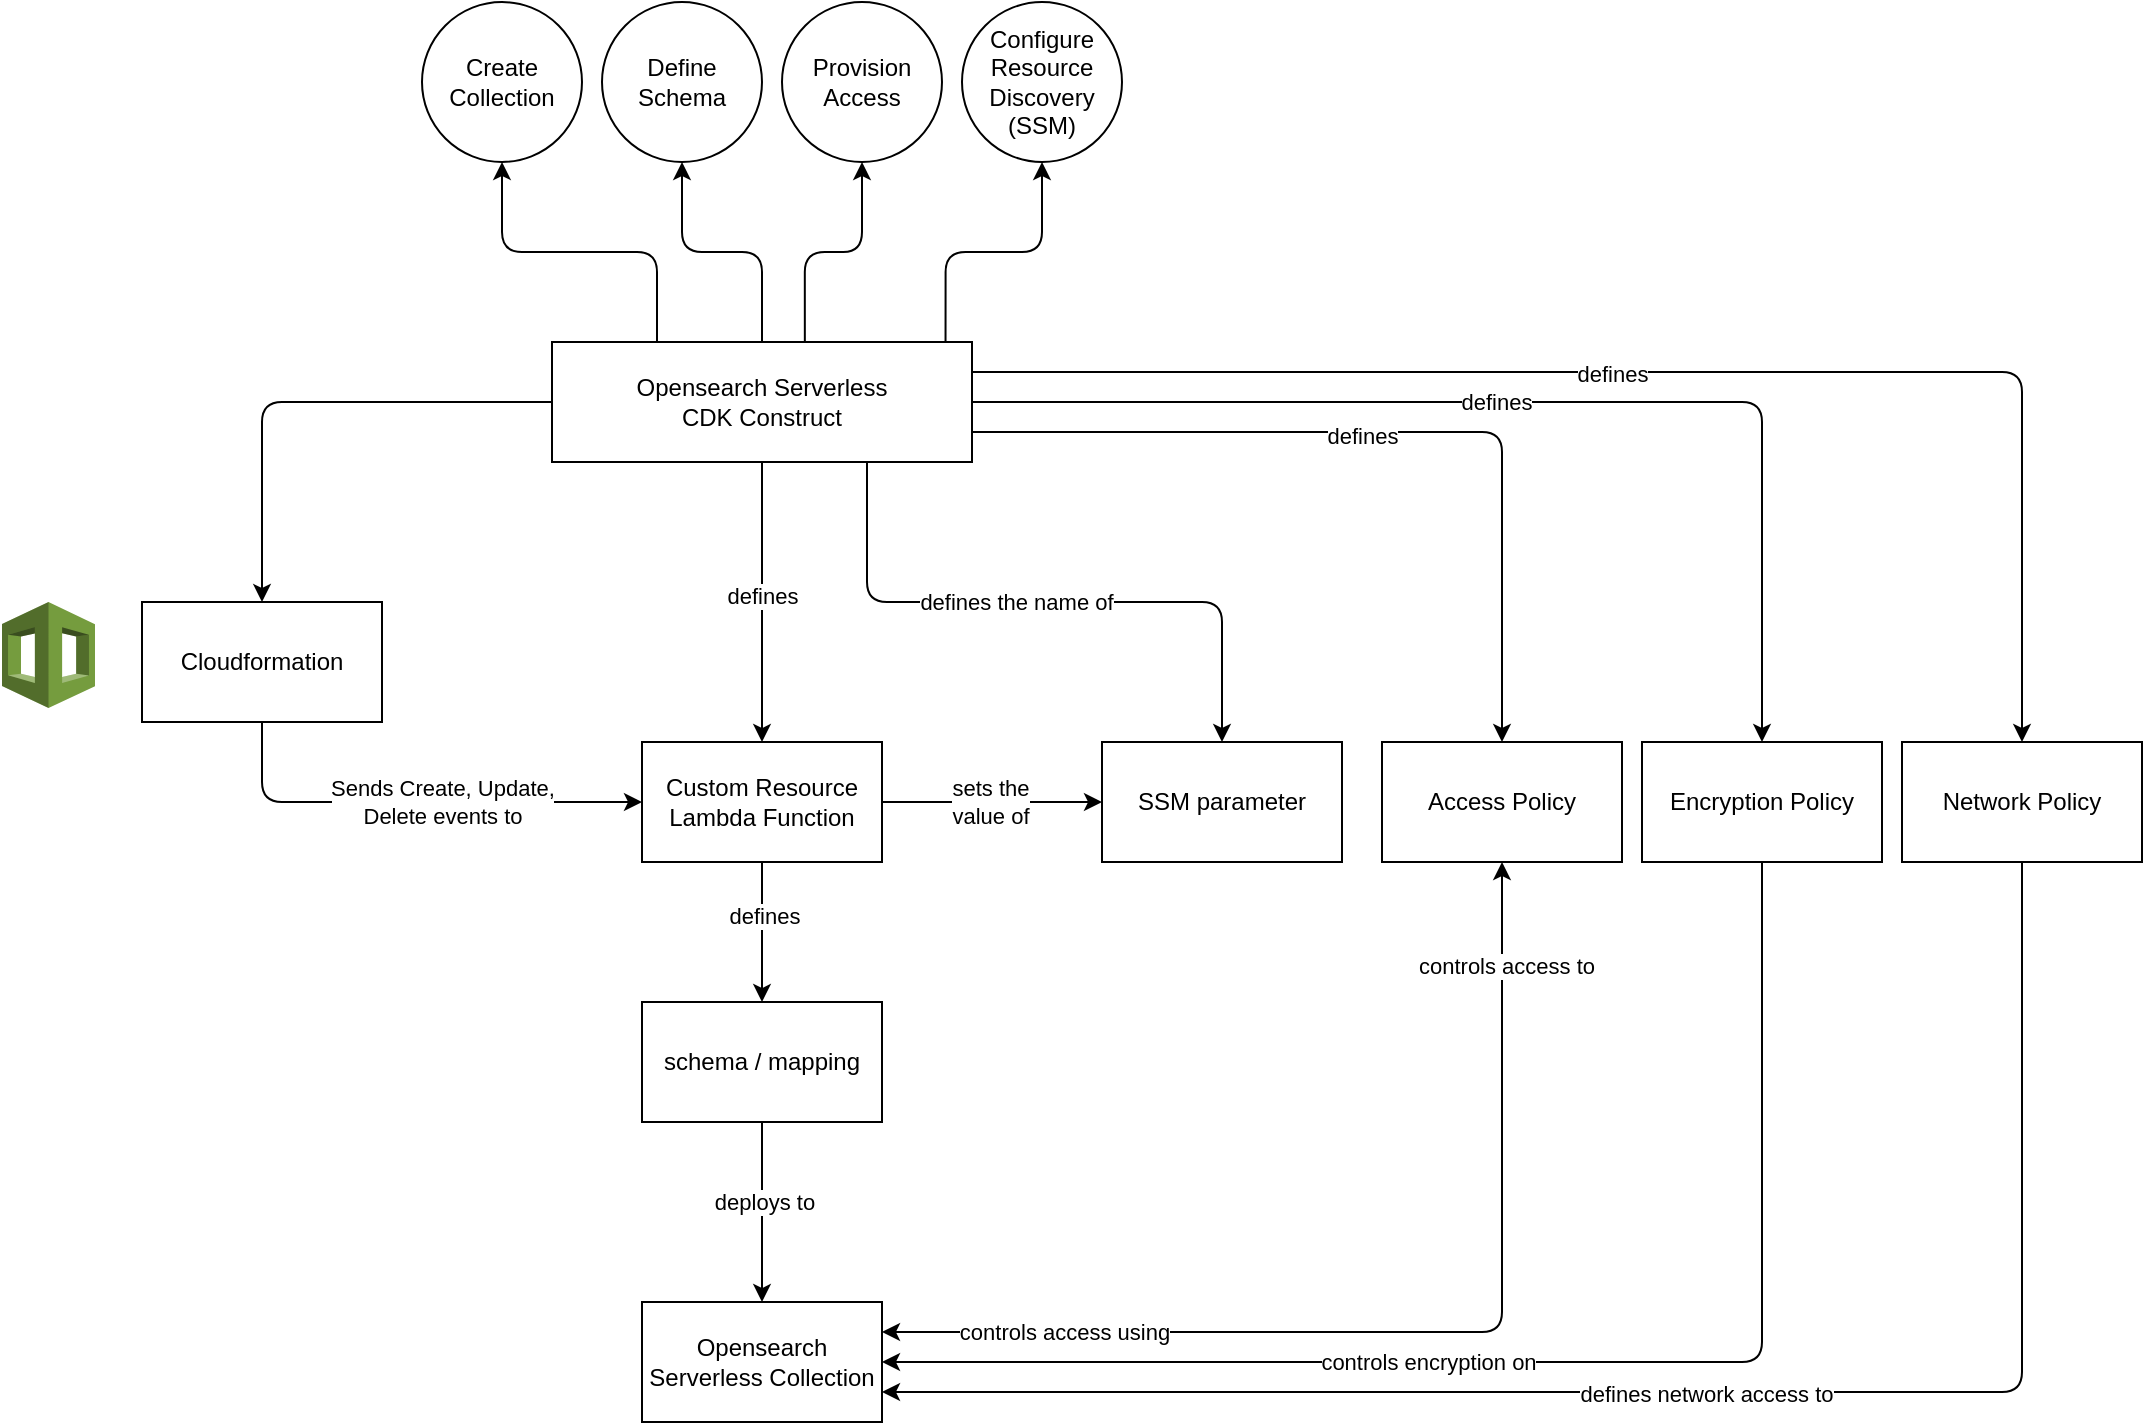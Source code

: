 <mxfile>
    <diagram id="lVyY_7FnQFCi8NZGSWvW" name="Page-1">
        <mxGraphModel dx="1255" dy="1999" grid="1" gridSize="10" guides="1" tooltips="1" connect="1" arrows="1" fold="1" page="1" pageScale="1" pageWidth="850" pageHeight="1100" math="0" shadow="0">
            <root>
                <mxCell id="0"/>
                <mxCell id="1" parent="0"/>
                <mxCell id="10" style="edgeStyle=orthogonalEdgeStyle;html=1;entryX=0.5;entryY=0;entryDx=0;entryDy=0;exitX=0.75;exitY=1;exitDx=0;exitDy=0;" edge="1" parent="1" source="2" target="4">
                    <mxGeometry relative="1" as="geometry">
                        <mxPoint x="340" y="90" as="targetPoint"/>
                    </mxGeometry>
                </mxCell>
                <mxCell id="12" value="defines the name of" style="edgeLabel;html=1;align=center;verticalAlign=middle;resizable=0;points=[];" vertex="1" connectable="0" parent="10">
                    <mxGeometry x="-0.368" y="-3" relative="1" as="geometry">
                        <mxPoint x="44" y="-3" as="offset"/>
                    </mxGeometry>
                </mxCell>
                <mxCell id="16" style="edgeStyle=orthogonalEdgeStyle;html=1;exitX=0;exitY=0.5;exitDx=0;exitDy=0;entryX=0.5;entryY=0;entryDx=0;entryDy=0;" edge="1" parent="1" source="2" target="15">
                    <mxGeometry relative="1" as="geometry"/>
                </mxCell>
                <mxCell id="22" style="edgeStyle=orthogonalEdgeStyle;html=1;exitX=1;exitY=0.75;exitDx=0;exitDy=0;entryX=0.5;entryY=0;entryDx=0;entryDy=0;" edge="1" parent="1" source="2" target="21">
                    <mxGeometry relative="1" as="geometry"/>
                </mxCell>
                <mxCell id="23" value="defines" style="edgeLabel;html=1;align=center;verticalAlign=middle;resizable=0;points=[];" vertex="1" connectable="0" parent="22">
                    <mxGeometry x="0.126" y="-2" relative="1" as="geometry">
                        <mxPoint x="-42" as="offset"/>
                    </mxGeometry>
                </mxCell>
                <mxCell id="31" style="edgeStyle=orthogonalEdgeStyle;html=1;exitX=1;exitY=0.5;exitDx=0;exitDy=0;startArrow=none;startFill=0;" edge="1" parent="1" source="2" target="28">
                    <mxGeometry relative="1" as="geometry"/>
                </mxCell>
                <mxCell id="35" value="defines" style="edgeLabel;html=1;align=center;verticalAlign=middle;resizable=0;points=[];" vertex="1" connectable="0" parent="31">
                    <mxGeometry x="-0.075" relative="1" as="geometry">
                        <mxPoint as="offset"/>
                    </mxGeometry>
                </mxCell>
                <mxCell id="32" style="edgeStyle=orthogonalEdgeStyle;html=1;startArrow=none;startFill=0;exitX=1;exitY=0.25;exitDx=0;exitDy=0;" edge="1" parent="1" source="2" target="29">
                    <mxGeometry relative="1" as="geometry">
                        <mxPoint x="480" y="40" as="sourcePoint"/>
                    </mxGeometry>
                </mxCell>
                <mxCell id="36" value="defines" style="edgeLabel;html=1;align=center;verticalAlign=middle;resizable=0;points=[];" vertex="1" connectable="0" parent="32">
                    <mxGeometry x="-0.099" y="-1" relative="1" as="geometry">
                        <mxPoint as="offset"/>
                    </mxGeometry>
                </mxCell>
                <mxCell id="43" value="" style="edgeStyle=orthogonalEdgeStyle;html=1;startArrow=none;startFill=0;exitX=0.25;exitY=0;exitDx=0;exitDy=0;" edge="1" parent="1" source="2" target="42">
                    <mxGeometry relative="1" as="geometry"/>
                </mxCell>
                <mxCell id="46" style="edgeStyle=orthogonalEdgeStyle;html=1;exitX=0.5;exitY=0;exitDx=0;exitDy=0;startArrow=none;startFill=0;" edge="1" parent="1" source="2" target="44">
                    <mxGeometry relative="1" as="geometry"/>
                </mxCell>
                <mxCell id="49" style="edgeStyle=orthogonalEdgeStyle;html=1;exitX=0.602;exitY=0.014;exitDx=0;exitDy=0;entryX=0.5;entryY=1;entryDx=0;entryDy=0;startArrow=none;startFill=0;exitPerimeter=0;" edge="1" parent="1" source="2" target="47">
                    <mxGeometry relative="1" as="geometry"/>
                </mxCell>
                <mxCell id="53" style="edgeStyle=orthogonalEdgeStyle;html=1;entryX=0.5;entryY=1;entryDx=0;entryDy=0;startArrow=none;startFill=0;exitX=0.937;exitY=0.026;exitDx=0;exitDy=0;exitPerimeter=0;" edge="1" parent="1" source="2" target="52">
                    <mxGeometry relative="1" as="geometry"/>
                </mxCell>
                <mxCell id="2" value="Opensearch Serverless &lt;br&gt;CDK Construct" style="rounded=0;whiteSpace=wrap;html=1;" vertex="1" parent="1">
                    <mxGeometry x="315" y="60" width="210" height="60" as="geometry"/>
                </mxCell>
                <mxCell id="7" style="edgeStyle=none;html=1;" edge="1" parent="1" source="3" target="6">
                    <mxGeometry relative="1" as="geometry"/>
                </mxCell>
                <mxCell id="19" value="defines" style="edgeLabel;html=1;align=center;verticalAlign=middle;resizable=0;points=[];" vertex="1" connectable="0" parent="7">
                    <mxGeometry x="-0.229" y="1" relative="1" as="geometry">
                        <mxPoint as="offset"/>
                    </mxGeometry>
                </mxCell>
                <mxCell id="9" style="edgeStyle=none;html=1;exitX=1;exitY=0.5;exitDx=0;exitDy=0;" edge="1" parent="1" source="3" target="4">
                    <mxGeometry relative="1" as="geometry"/>
                </mxCell>
                <mxCell id="13" value="sets the&lt;br&gt;value of" style="edgeLabel;html=1;align=center;verticalAlign=middle;resizable=0;points=[];" vertex="1" connectable="0" parent="9">
                    <mxGeometry x="-0.354" y="1" relative="1" as="geometry">
                        <mxPoint x="18" y="1" as="offset"/>
                    </mxGeometry>
                </mxCell>
                <mxCell id="3" value="Custom Resource&lt;br&gt;Lambda Function" style="rounded=0;whiteSpace=wrap;html=1;" vertex="1" parent="1">
                    <mxGeometry x="360" y="260" width="120" height="60" as="geometry"/>
                </mxCell>
                <mxCell id="4" value="SSM parameter" style="rounded=0;whiteSpace=wrap;html=1;" vertex="1" parent="1">
                    <mxGeometry x="590" y="260" width="120" height="60" as="geometry"/>
                </mxCell>
                <mxCell id="5" value="Opensearch Serverless Collection" style="rounded=0;whiteSpace=wrap;html=1;" vertex="1" parent="1">
                    <mxGeometry x="360" y="540" width="120" height="60" as="geometry"/>
                </mxCell>
                <mxCell id="8" style="edgeStyle=none;html=1;exitX=0.5;exitY=1;exitDx=0;exitDy=0;" edge="1" parent="1" source="6" target="5">
                    <mxGeometry relative="1" as="geometry"/>
                </mxCell>
                <mxCell id="20" value="deploys to" style="edgeLabel;html=1;align=center;verticalAlign=middle;resizable=0;points=[];" vertex="1" connectable="0" parent="8">
                    <mxGeometry x="-0.114" y="1" relative="1" as="geometry">
                        <mxPoint as="offset"/>
                    </mxGeometry>
                </mxCell>
                <mxCell id="6" value="schema / mapping" style="rounded=0;whiteSpace=wrap;html=1;" vertex="1" parent="1">
                    <mxGeometry x="360" y="390" width="120" height="60" as="geometry"/>
                </mxCell>
                <mxCell id="11" value="" style="edgeStyle=none;orthogonalLoop=1;jettySize=auto;html=1;entryX=0.5;entryY=0;entryDx=0;entryDy=0;" edge="1" parent="1" source="2" target="3">
                    <mxGeometry width="80" relative="1" as="geometry">
                        <mxPoint x="300" y="230" as="sourcePoint"/>
                        <mxPoint x="350" y="230" as="targetPoint"/>
                        <Array as="points"/>
                    </mxGeometry>
                </mxCell>
                <mxCell id="14" value="defines" style="edgeLabel;html=1;align=center;verticalAlign=middle;resizable=0;points=[];" vertex="1" connectable="0" parent="11">
                    <mxGeometry x="-0.311" relative="1" as="geometry">
                        <mxPoint y="19" as="offset"/>
                    </mxGeometry>
                </mxCell>
                <mxCell id="17" style="edgeStyle=orthogonalEdgeStyle;html=1;exitX=0.5;exitY=1;exitDx=0;exitDy=0;entryX=0;entryY=0.5;entryDx=0;entryDy=0;" edge="1" parent="1" source="15" target="3">
                    <mxGeometry relative="1" as="geometry"/>
                </mxCell>
                <mxCell id="18" value="Sends Create, Update, &lt;br&gt;Delete events to" style="edgeLabel;html=1;align=center;verticalAlign=middle;resizable=0;points=[];" vertex="1" connectable="0" parent="17">
                    <mxGeometry x="-0.417" relative="1" as="geometry">
                        <mxPoint x="63" as="offset"/>
                    </mxGeometry>
                </mxCell>
                <mxCell id="15" value="Cloudformation" style="rounded=0;whiteSpace=wrap;html=1;" vertex="1" parent="1">
                    <mxGeometry x="110" y="190" width="120" height="60" as="geometry"/>
                </mxCell>
                <mxCell id="25" style="edgeStyle=orthogonalEdgeStyle;html=1;exitX=0.5;exitY=1;exitDx=0;exitDy=0;entryX=1;entryY=0.25;entryDx=0;entryDy=0;startArrow=classic;startFill=1;" edge="1" parent="1" source="21" target="5">
                    <mxGeometry relative="1" as="geometry"/>
                </mxCell>
                <mxCell id="26" value="controls access to" style="edgeLabel;html=1;align=center;verticalAlign=middle;resizable=0;points=[];" vertex="1" connectable="0" parent="25">
                    <mxGeometry x="-0.811" y="2" relative="1" as="geometry">
                        <mxPoint as="offset"/>
                    </mxGeometry>
                </mxCell>
                <mxCell id="27" value="controls access using" style="edgeLabel;html=1;align=center;verticalAlign=middle;resizable=0;points=[];" vertex="1" connectable="0" parent="25">
                    <mxGeometry x="0.778" y="-2" relative="1" as="geometry">
                        <mxPoint x="30" y="2" as="offset"/>
                    </mxGeometry>
                </mxCell>
                <mxCell id="21" value="Access Policy" style="rounded=0;whiteSpace=wrap;html=1;" vertex="1" parent="1">
                    <mxGeometry x="730" y="260" width="120" height="60" as="geometry"/>
                </mxCell>
                <mxCell id="33" style="edgeStyle=orthogonalEdgeStyle;html=1;exitX=0.5;exitY=1;exitDx=0;exitDy=0;entryX=1;entryY=0.5;entryDx=0;entryDy=0;startArrow=none;startFill=0;" edge="1" parent="1" source="28" target="5">
                    <mxGeometry relative="1" as="geometry"/>
                </mxCell>
                <mxCell id="37" value="controls encryption on" style="edgeLabel;html=1;align=center;verticalAlign=middle;resizable=0;points=[];" vertex="1" connectable="0" parent="33">
                    <mxGeometry x="0.209" relative="1" as="geometry">
                        <mxPoint as="offset"/>
                    </mxGeometry>
                </mxCell>
                <mxCell id="28" value="Encryption Policy" style="rounded=0;whiteSpace=wrap;html=1;" vertex="1" parent="1">
                    <mxGeometry x="860" y="260" width="120" height="60" as="geometry"/>
                </mxCell>
                <mxCell id="34" style="edgeStyle=orthogonalEdgeStyle;html=1;exitX=0.5;exitY=1;exitDx=0;exitDy=0;entryX=1;entryY=0.75;entryDx=0;entryDy=0;startArrow=none;startFill=0;" edge="1" parent="1" source="29" target="5">
                    <mxGeometry relative="1" as="geometry"/>
                </mxCell>
                <mxCell id="38" value="defines network access to" style="edgeLabel;html=1;align=center;verticalAlign=middle;resizable=0;points=[];" vertex="1" connectable="0" parent="34">
                    <mxGeometry x="0.013" y="1" relative="1" as="geometry">
                        <mxPoint as="offset"/>
                    </mxGeometry>
                </mxCell>
                <mxCell id="29" value="Network Policy" style="rounded=0;whiteSpace=wrap;html=1;" vertex="1" parent="1">
                    <mxGeometry x="990" y="260" width="120" height="60" as="geometry"/>
                </mxCell>
                <mxCell id="42" value="Create Collection" style="ellipse;whiteSpace=wrap;html=1;rounded=0;" vertex="1" parent="1">
                    <mxGeometry x="250" y="-110" width="80" height="80" as="geometry"/>
                </mxCell>
                <mxCell id="44" value="Define Schema" style="ellipse;whiteSpace=wrap;html=1;rounded=0;" vertex="1" parent="1">
                    <mxGeometry x="340" y="-110" width="80" height="80" as="geometry"/>
                </mxCell>
                <mxCell id="47" value="Provision Access" style="ellipse;whiteSpace=wrap;html=1;rounded=0;" vertex="1" parent="1">
                    <mxGeometry x="430" y="-110" width="80" height="80" as="geometry"/>
                </mxCell>
                <mxCell id="50" value="" style="outlineConnect=0;dashed=0;verticalLabelPosition=bottom;verticalAlign=top;align=center;html=1;shape=mxgraph.aws3.cloudformation;fillColor=#759C3E;gradientColor=none;" vertex="1" parent="1">
                    <mxGeometry x="40" y="190" width="46.5" height="53" as="geometry"/>
                </mxCell>
                <mxCell id="52" value="Configure Resource Discovery (SSM)" style="ellipse;whiteSpace=wrap;html=1;rounded=0;" vertex="1" parent="1">
                    <mxGeometry x="520" y="-110" width="80" height="80" as="geometry"/>
                </mxCell>
            </root>
        </mxGraphModel>
    </diagram>
</mxfile>